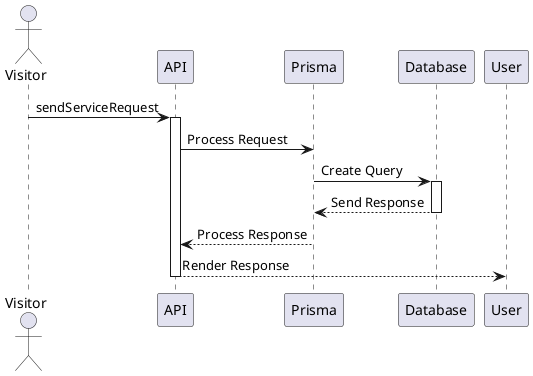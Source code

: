 @startuml API
actor Visitor

participant "API" as A
participant "Prisma" as P
participant "Database" as D

Visitor -> A: sendServiceRequest
activate A

A -> P: Process Request

P -> D: Create Query
activate D

D --> P: Send Response
deactivate D

P --> A: Process Response
deactivate P

A --> User: Render Response
deactivate A

@enduml